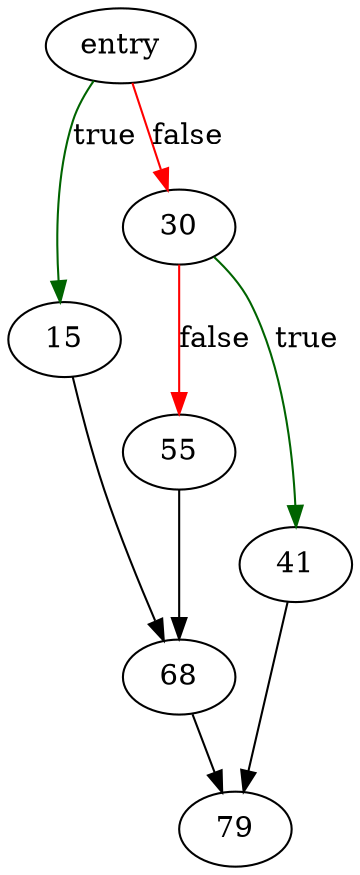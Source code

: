 digraph "pagerAcquireMapPage" {
	// Node definitions.
	4 [label=entry];
	15;
	30;
	41;
	55;
	68;
	79;

	// Edge definitions.
	4 -> 15 [
		color=darkgreen
		label=true
	];
	4 -> 30 [
		color=red
		label=false
	];
	15 -> 68;
	30 -> 41 [
		color=darkgreen
		label=true
	];
	30 -> 55 [
		color=red
		label=false
	];
	41 -> 79;
	55 -> 68;
	68 -> 79;
}